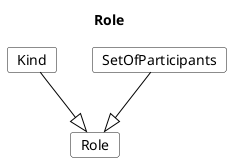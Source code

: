 @startuml
Title Role 

Card Role #fff [
Role
]
Card Kind #fff [
Kind
]
Kind --|> Role  #000 
Card SetOfParticipants #fff [
SetOfParticipants
]
SetOfParticipants --|> Role  #000 
@enduml